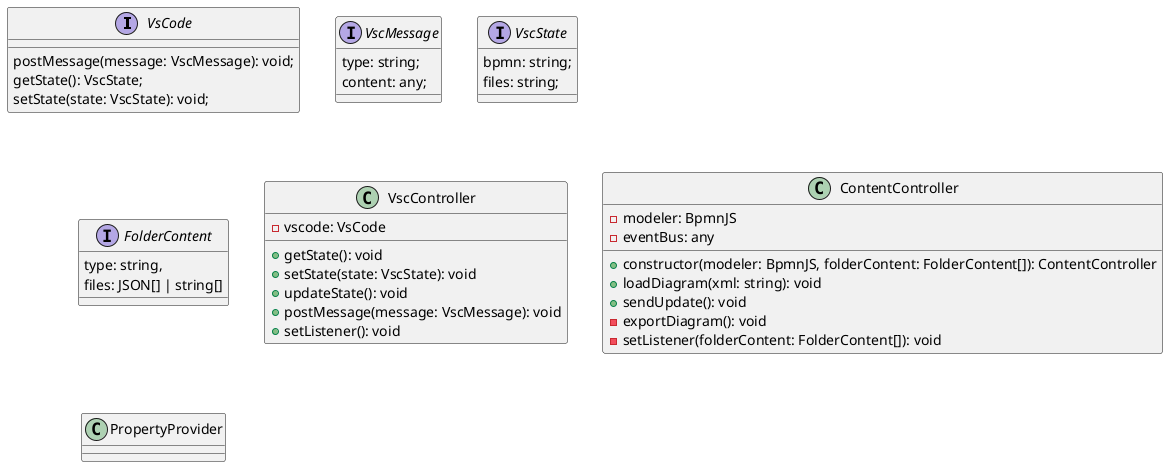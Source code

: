 @startuml

interface VsCode {
    postMessage(message: VscMessage): void;
    getState(): VscState;
    setState(state: VscState): void;
}

interface VscMessage {
    type: string;
    content: any;
}

interface VscState {
    bpmn: string;
    files: string;
}

interface FolderContent {
    type: string,
    files: JSON[] | string[]
}

Class VscController {
    - vscode: VsCode
    + getState(): void
    + setState(state: VscState): void
    + updateState(): void
    + postMessage(message: VscMessage): void
    + setListener(): void
}

Class ContentController {
    - modeler: BpmnJS
    - eventBus: any
    + constructor(modeler: BpmnJS, folderContent: FolderContent[]): ContentController
    + loadDiagram(xml: string): void
    + sendUpdate(): void
    - exportDiagram(): void
    - setListener(folderContent: FolderContent[]): void
}

Class PropertyProvider {
}

@enduml
